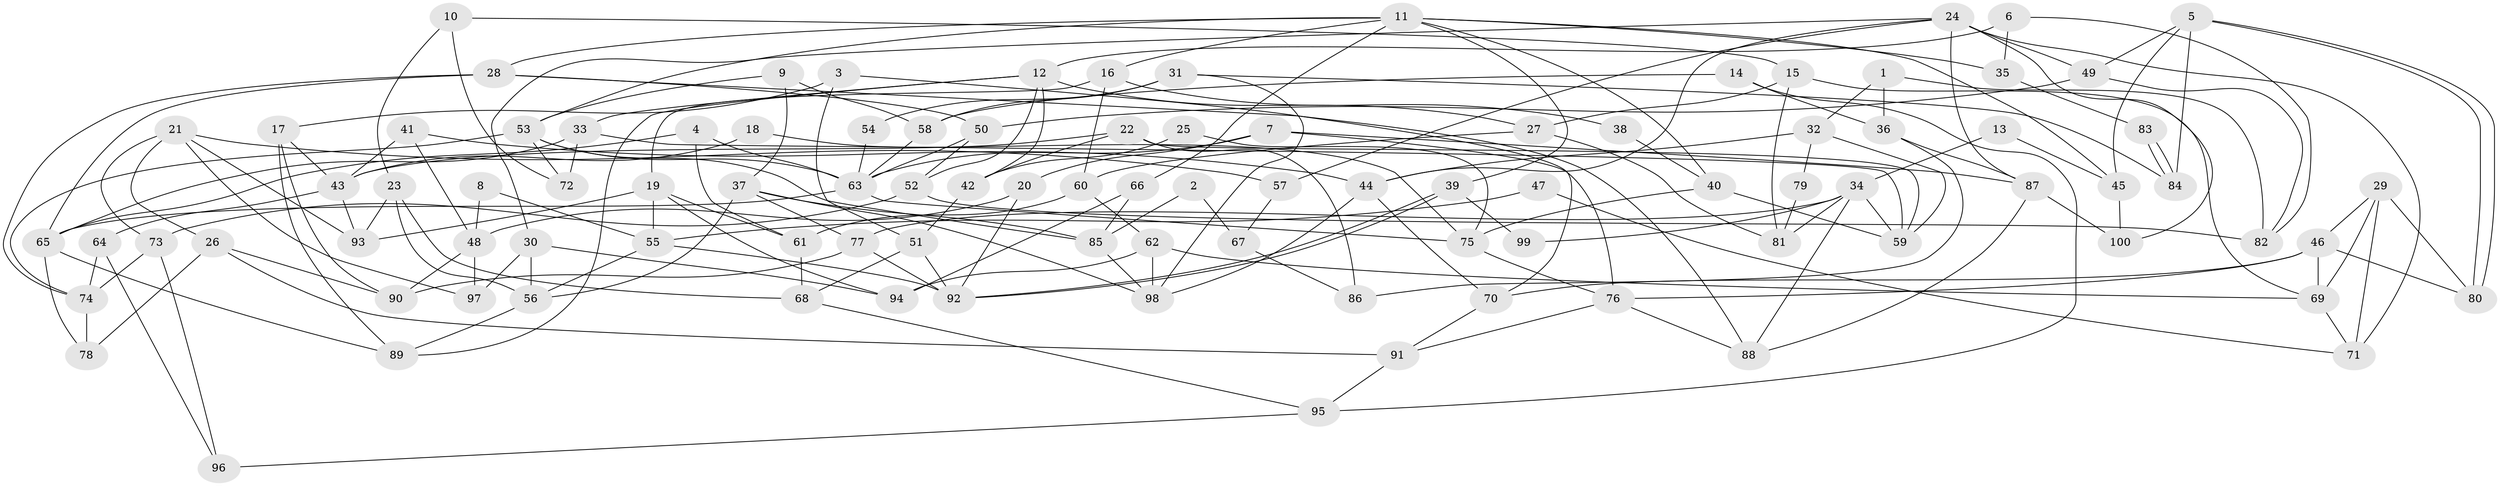 // Generated by graph-tools (version 1.1) at 2025/11/02/21/25 10:11:14]
// undirected, 100 vertices, 200 edges
graph export_dot {
graph [start="1"]
  node [color=gray90,style=filled];
  1;
  2;
  3;
  4;
  5;
  6;
  7;
  8;
  9;
  10;
  11;
  12;
  13;
  14;
  15;
  16;
  17;
  18;
  19;
  20;
  21;
  22;
  23;
  24;
  25;
  26;
  27;
  28;
  29;
  30;
  31;
  32;
  33;
  34;
  35;
  36;
  37;
  38;
  39;
  40;
  41;
  42;
  43;
  44;
  45;
  46;
  47;
  48;
  49;
  50;
  51;
  52;
  53;
  54;
  55;
  56;
  57;
  58;
  59;
  60;
  61;
  62;
  63;
  64;
  65;
  66;
  67;
  68;
  69;
  70;
  71;
  72;
  73;
  74;
  75;
  76;
  77;
  78;
  79;
  80;
  81;
  82;
  83;
  84;
  85;
  86;
  87;
  88;
  89;
  90;
  91;
  92;
  93;
  94;
  95;
  96;
  97;
  98;
  99;
  100;
  1 -- 32;
  1 -- 36;
  1 -- 82;
  2 -- 85;
  2 -- 67;
  3 -- 70;
  3 -- 51;
  3 -- 17;
  4 -- 61;
  4 -- 63;
  4 -- 65;
  5 -- 80;
  5 -- 80;
  5 -- 49;
  5 -- 45;
  5 -- 84;
  6 -- 12;
  6 -- 82;
  6 -- 35;
  7 -- 63;
  7 -- 76;
  7 -- 20;
  7 -- 87;
  8 -- 55;
  8 -- 48;
  9 -- 37;
  9 -- 53;
  9 -- 58;
  10 -- 15;
  10 -- 72;
  10 -- 23;
  11 -- 16;
  11 -- 45;
  11 -- 28;
  11 -- 35;
  11 -- 39;
  11 -- 40;
  11 -- 53;
  11 -- 66;
  12 -- 33;
  12 -- 89;
  12 -- 27;
  12 -- 42;
  12 -- 52;
  13 -- 34;
  13 -- 45;
  14 -- 58;
  14 -- 95;
  14 -- 36;
  15 -- 69;
  15 -- 27;
  15 -- 81;
  16 -- 60;
  16 -- 19;
  16 -- 38;
  17 -- 89;
  17 -- 43;
  17 -- 90;
  18 -- 43;
  18 -- 75;
  19 -- 61;
  19 -- 93;
  19 -- 55;
  19 -- 94;
  20 -- 48;
  20 -- 92;
  21 -- 97;
  21 -- 26;
  21 -- 57;
  21 -- 73;
  21 -- 93;
  22 -- 42;
  22 -- 43;
  22 -- 59;
  22 -- 86;
  23 -- 56;
  23 -- 68;
  23 -- 93;
  24 -- 44;
  24 -- 87;
  24 -- 30;
  24 -- 49;
  24 -- 57;
  24 -- 71;
  24 -- 100;
  25 -- 42;
  25 -- 75;
  26 -- 90;
  26 -- 78;
  26 -- 91;
  27 -- 81;
  27 -- 60;
  28 -- 50;
  28 -- 65;
  28 -- 74;
  28 -- 88;
  29 -- 71;
  29 -- 46;
  29 -- 69;
  29 -- 80;
  30 -- 94;
  30 -- 56;
  30 -- 97;
  31 -- 84;
  31 -- 58;
  31 -- 54;
  31 -- 98;
  32 -- 59;
  32 -- 44;
  32 -- 79;
  33 -- 65;
  33 -- 59;
  33 -- 72;
  34 -- 59;
  34 -- 77;
  34 -- 81;
  34 -- 88;
  34 -- 99;
  35 -- 83;
  36 -- 87;
  36 -- 86;
  37 -- 56;
  37 -- 98;
  37 -- 77;
  37 -- 85;
  38 -- 40;
  39 -- 92;
  39 -- 92;
  39 -- 99;
  40 -- 75;
  40 -- 59;
  41 -- 44;
  41 -- 43;
  41 -- 48;
  42 -- 51;
  43 -- 93;
  43 -- 64;
  44 -- 70;
  44 -- 98;
  45 -- 100;
  46 -- 80;
  46 -- 69;
  46 -- 70;
  46 -- 76;
  47 -- 55;
  47 -- 71;
  48 -- 90;
  48 -- 97;
  49 -- 82;
  49 -- 50;
  50 -- 52;
  50 -- 63;
  51 -- 92;
  51 -- 68;
  52 -- 73;
  52 -- 82;
  53 -- 63;
  53 -- 72;
  53 -- 74;
  53 -- 85;
  54 -- 63;
  55 -- 92;
  55 -- 56;
  56 -- 89;
  57 -- 67;
  58 -- 63;
  60 -- 62;
  60 -- 61;
  61 -- 68;
  62 -- 94;
  62 -- 98;
  62 -- 69;
  63 -- 65;
  63 -- 75;
  64 -- 74;
  64 -- 96;
  65 -- 78;
  65 -- 89;
  66 -- 85;
  66 -- 94;
  67 -- 86;
  68 -- 95;
  69 -- 71;
  70 -- 91;
  73 -- 74;
  73 -- 96;
  74 -- 78;
  75 -- 76;
  76 -- 88;
  76 -- 91;
  77 -- 92;
  77 -- 90;
  79 -- 81;
  83 -- 84;
  83 -- 84;
  85 -- 98;
  87 -- 88;
  87 -- 100;
  91 -- 95;
  95 -- 96;
}

